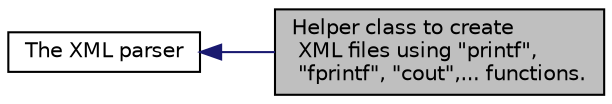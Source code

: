 digraph "Helper class to create XML files using &quot;printf&quot;, &quot;fprintf&quot;, &quot;cout&quot;,... functions."
{
  edge [fontname="Helvetica",fontsize="10",labelfontname="Helvetica",labelfontsize="10"];
  node [fontname="Helvetica",fontsize="10",shape=record];
  rankdir=LR;
  Node0 [label="Helper class to create\l XML files using \"printf\",\l \"fprintf\", \"cout\",... functions.",height=0.2,width=0.4,color="black", fillcolor="grey75", style="filled" fontcolor="black"];
  Node1 [label="The XML parser",height=0.2,width=0.4,color="black", fillcolor="white", style="filled",URL="$group___x_m_l_parser_general.html"];
  Node1->Node0 [shape=plaintext, color="midnightblue", dir="back", style="solid"];
}
